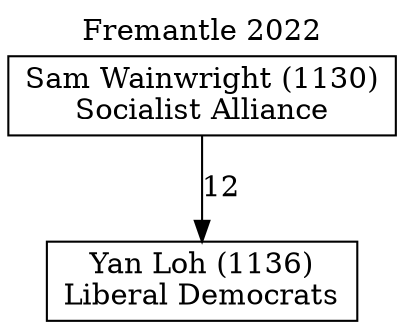 // House preference flow
digraph "Yan Loh (1136)_Fremantle_2022" {
	graph [label="Fremantle 2022" labelloc=t mclimit=10]
	node [shape=box]
	"Yan Loh (1136)" [label="Yan Loh (1136)
Liberal Democrats"]
	"Sam Wainwright (1130)" [label="Sam Wainwright (1130)
Socialist Alliance"]
	"Sam Wainwright (1130)" -> "Yan Loh (1136)" [label=12]
}
